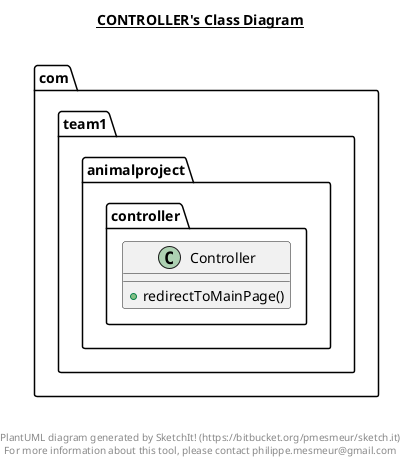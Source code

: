@startuml

title __CONTROLLER's Class Diagram__\n

  namespace com.team1.animalproject {
    namespace controller {
      class com.team1.animalproject.controller.Controller {
          + redirectToMainPage()
      }
    }
  }
  



right footer


PlantUML diagram generated by SketchIt! (https://bitbucket.org/pmesmeur/sketch.it)
For more information about this tool, please contact philippe.mesmeur@gmail.com
endfooter

@enduml

